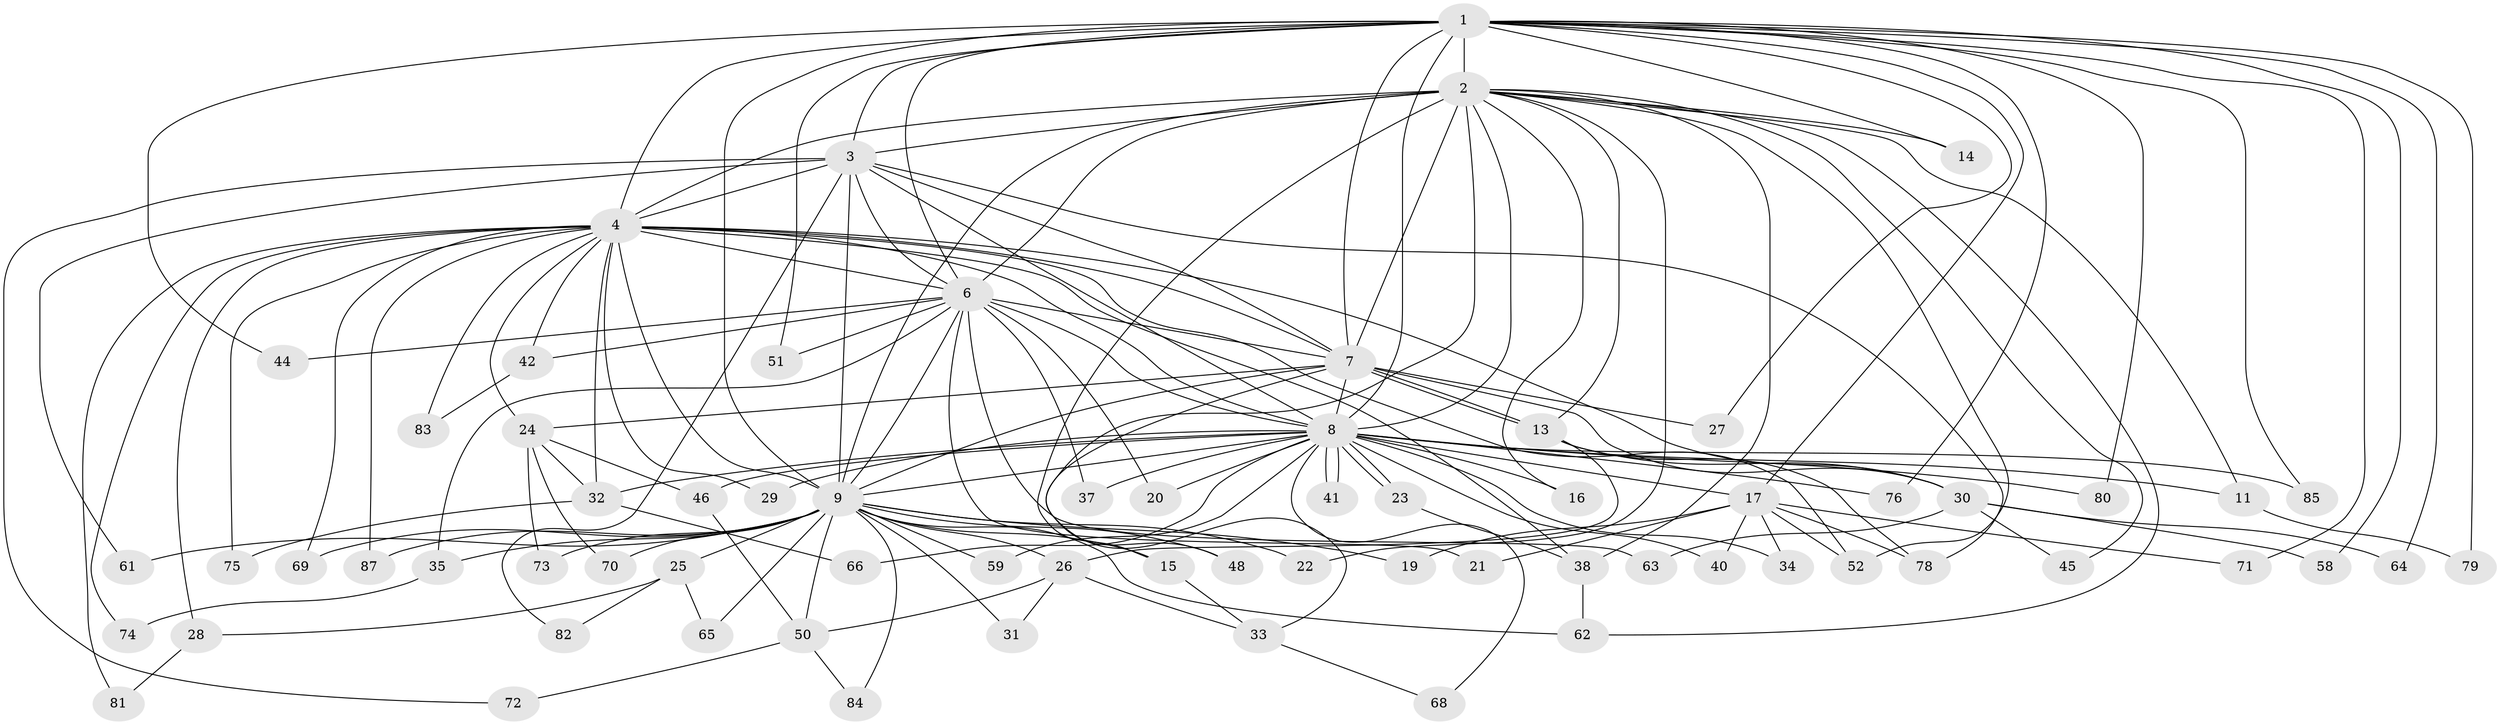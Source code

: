 // original degree distribution, {21: 0.011363636363636364, 16: 0.022727272727272728, 14: 0.022727272727272728, 24: 0.011363636363636364, 15: 0.011363636363636364, 29: 0.011363636363636364, 19: 0.011363636363636364, 22: 0.011363636363636364, 3: 0.22727272727272727, 4: 0.056818181818181816, 6: 0.022727272727272728, 2: 0.5340909090909091, 9: 0.011363636363636364, 5: 0.022727272727272728, 7: 0.011363636363636364}
// Generated by graph-tools (version 1.1) at 2025/11/02/27/25 16:11:04]
// undirected, 69 vertices, 158 edges
graph export_dot {
graph [start="1"]
  node [color=gray90,style=filled];
  1 [super="+43"];
  2 [super="+5"];
  3 [super="+55"];
  4 [super="+54"];
  6 [super="+12"];
  7 [super="+77"];
  8 [super="+18"];
  9 [super="+10"];
  11 [super="+39"];
  13 [super="+36"];
  14;
  15;
  16;
  17 [super="+56"];
  19;
  20;
  21;
  22;
  23;
  24 [super="+53"];
  25;
  26;
  27;
  28;
  29 [super="+67"];
  30;
  31;
  32 [super="+47"];
  33 [super="+49"];
  34;
  35;
  37;
  38;
  40;
  41;
  42;
  44;
  45;
  46;
  48;
  50 [super="+57"];
  51;
  52 [super="+60"];
  58;
  59;
  61;
  62 [super="+86"];
  63;
  64;
  65;
  66;
  68;
  69;
  70;
  71;
  72;
  73;
  74;
  75;
  76;
  78 [super="+88"];
  79;
  80;
  81;
  82;
  83;
  84;
  85;
  87;
  1 -- 2 [weight=2];
  1 -- 3;
  1 -- 4;
  1 -- 6;
  1 -- 7;
  1 -- 8;
  1 -- 9 [weight=3];
  1 -- 14;
  1 -- 17;
  1 -- 27;
  1 -- 44;
  1 -- 51;
  1 -- 58;
  1 -- 64;
  1 -- 71;
  1 -- 76;
  1 -- 79;
  1 -- 80;
  1 -- 85;
  2 -- 3 [weight=2];
  2 -- 4 [weight=2];
  2 -- 6 [weight=2];
  2 -- 7 [weight=2];
  2 -- 8 [weight=2];
  2 -- 9 [weight=4];
  2 -- 11 [weight=2];
  2 -- 14;
  2 -- 38;
  2 -- 45;
  2 -- 48;
  2 -- 15;
  2 -- 16;
  2 -- 52;
  2 -- 22;
  2 -- 13;
  2 -- 62;
  3 -- 4;
  3 -- 6;
  3 -- 7;
  3 -- 8;
  3 -- 9 [weight=3];
  3 -- 61;
  3 -- 72;
  3 -- 78;
  3 -- 82;
  4 -- 6;
  4 -- 7;
  4 -- 8;
  4 -- 9 [weight=2];
  4 -- 24 [weight=2];
  4 -- 28;
  4 -- 29 [weight=2];
  4 -- 30;
  4 -- 32;
  4 -- 42;
  4 -- 52;
  4 -- 69;
  4 -- 74;
  4 -- 81;
  4 -- 83;
  4 -- 87;
  4 -- 75;
  4 -- 38;
  6 -- 7;
  6 -- 8;
  6 -- 9 [weight=3];
  6 -- 20;
  6 -- 21;
  6 -- 35;
  6 -- 37;
  6 -- 51;
  6 -- 63;
  6 -- 42;
  6 -- 44;
  7 -- 8;
  7 -- 9 [weight=2];
  7 -- 13;
  7 -- 13;
  7 -- 24;
  7 -- 27;
  7 -- 33;
  7 -- 30;
  8 -- 9 [weight=3];
  8 -- 11;
  8 -- 16;
  8 -- 17;
  8 -- 20;
  8 -- 23;
  8 -- 23;
  8 -- 29;
  8 -- 32;
  8 -- 34;
  8 -- 40;
  8 -- 41;
  8 -- 41;
  8 -- 46;
  8 -- 59;
  8 -- 66;
  8 -- 68;
  8 -- 76;
  8 -- 80;
  8 -- 85;
  8 -- 37;
  9 -- 15;
  9 -- 22;
  9 -- 59;
  9 -- 62;
  9 -- 70;
  9 -- 73;
  9 -- 84;
  9 -- 87;
  9 -- 65;
  9 -- 69;
  9 -- 19;
  9 -- 25;
  9 -- 26;
  9 -- 31;
  9 -- 35;
  9 -- 48;
  9 -- 50;
  9 -- 61;
  11 -- 79;
  13 -- 26;
  13 -- 30;
  13 -- 78;
  15 -- 33;
  17 -- 19;
  17 -- 21;
  17 -- 34;
  17 -- 40;
  17 -- 71;
  17 -- 52 [weight=2];
  17 -- 78;
  23 -- 38;
  24 -- 46;
  24 -- 70;
  24 -- 73;
  24 -- 32;
  25 -- 28;
  25 -- 65;
  25 -- 82;
  26 -- 31;
  26 -- 33;
  26 -- 50;
  28 -- 81;
  30 -- 45;
  30 -- 58;
  30 -- 63;
  30 -- 64;
  32 -- 66;
  32 -- 75;
  33 -- 68;
  35 -- 74;
  38 -- 62;
  42 -- 83;
  46 -- 50;
  50 -- 72;
  50 -- 84;
}
